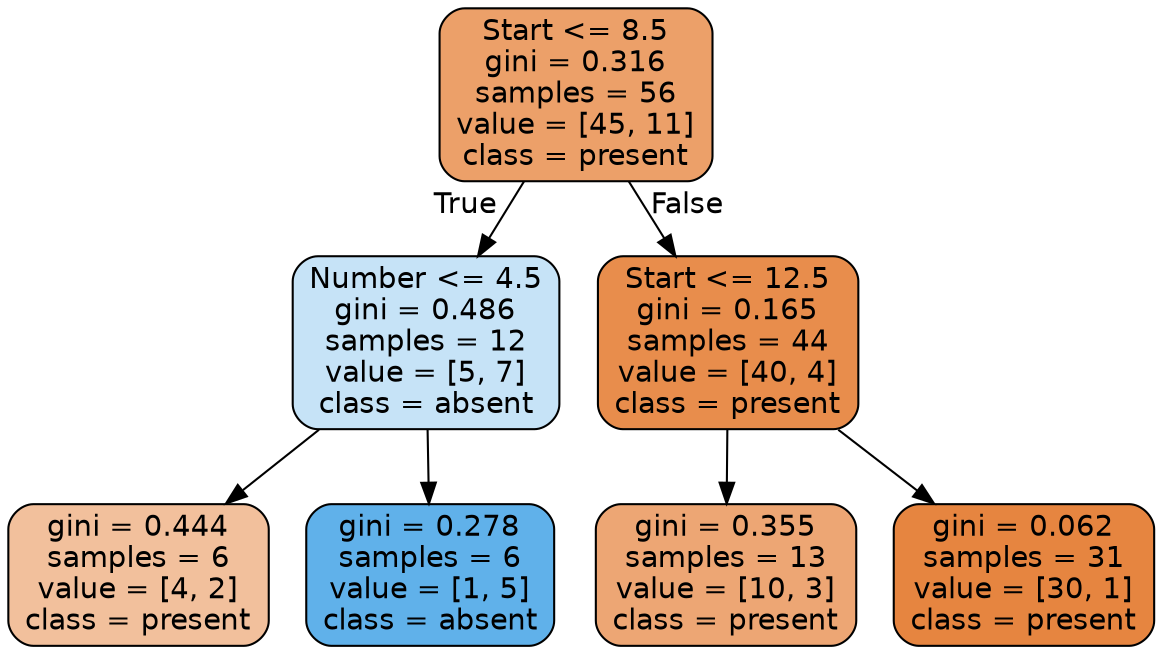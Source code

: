 digraph Tree {
node [shape=box, style="filled, rounded", color="black", fontname=helvetica] ;
edge [fontname=helvetica] ;
0 [label="Start <= 8.5\ngini = 0.316\nsamples = 56\nvalue = [45, 11]\nclass = present", fillcolor="#e58139c1"] ;
1 [label="Number <= 4.5\ngini = 0.486\nsamples = 12\nvalue = [5, 7]\nclass = absent", fillcolor="#399de549"] ;
0 -> 1 [labeldistance=2.5, labelangle=45, headlabel="True"] ;
2 [label="gini = 0.444\nsamples = 6\nvalue = [4, 2]\nclass = present", fillcolor="#e581397f"] ;
1 -> 2 ;
3 [label="gini = 0.278\nsamples = 6\nvalue = [1, 5]\nclass = absent", fillcolor="#399de5cc"] ;
1 -> 3 ;
4 [label="Start <= 12.5\ngini = 0.165\nsamples = 44\nvalue = [40, 4]\nclass = present", fillcolor="#e58139e6"] ;
0 -> 4 [labeldistance=2.5, labelangle=-45, headlabel="False"] ;
5 [label="gini = 0.355\nsamples = 13\nvalue = [10, 3]\nclass = present", fillcolor="#e58139b3"] ;
4 -> 5 ;
6 [label="gini = 0.062\nsamples = 31\nvalue = [30, 1]\nclass = present", fillcolor="#e58139f6"] ;
4 -> 6 ;
}